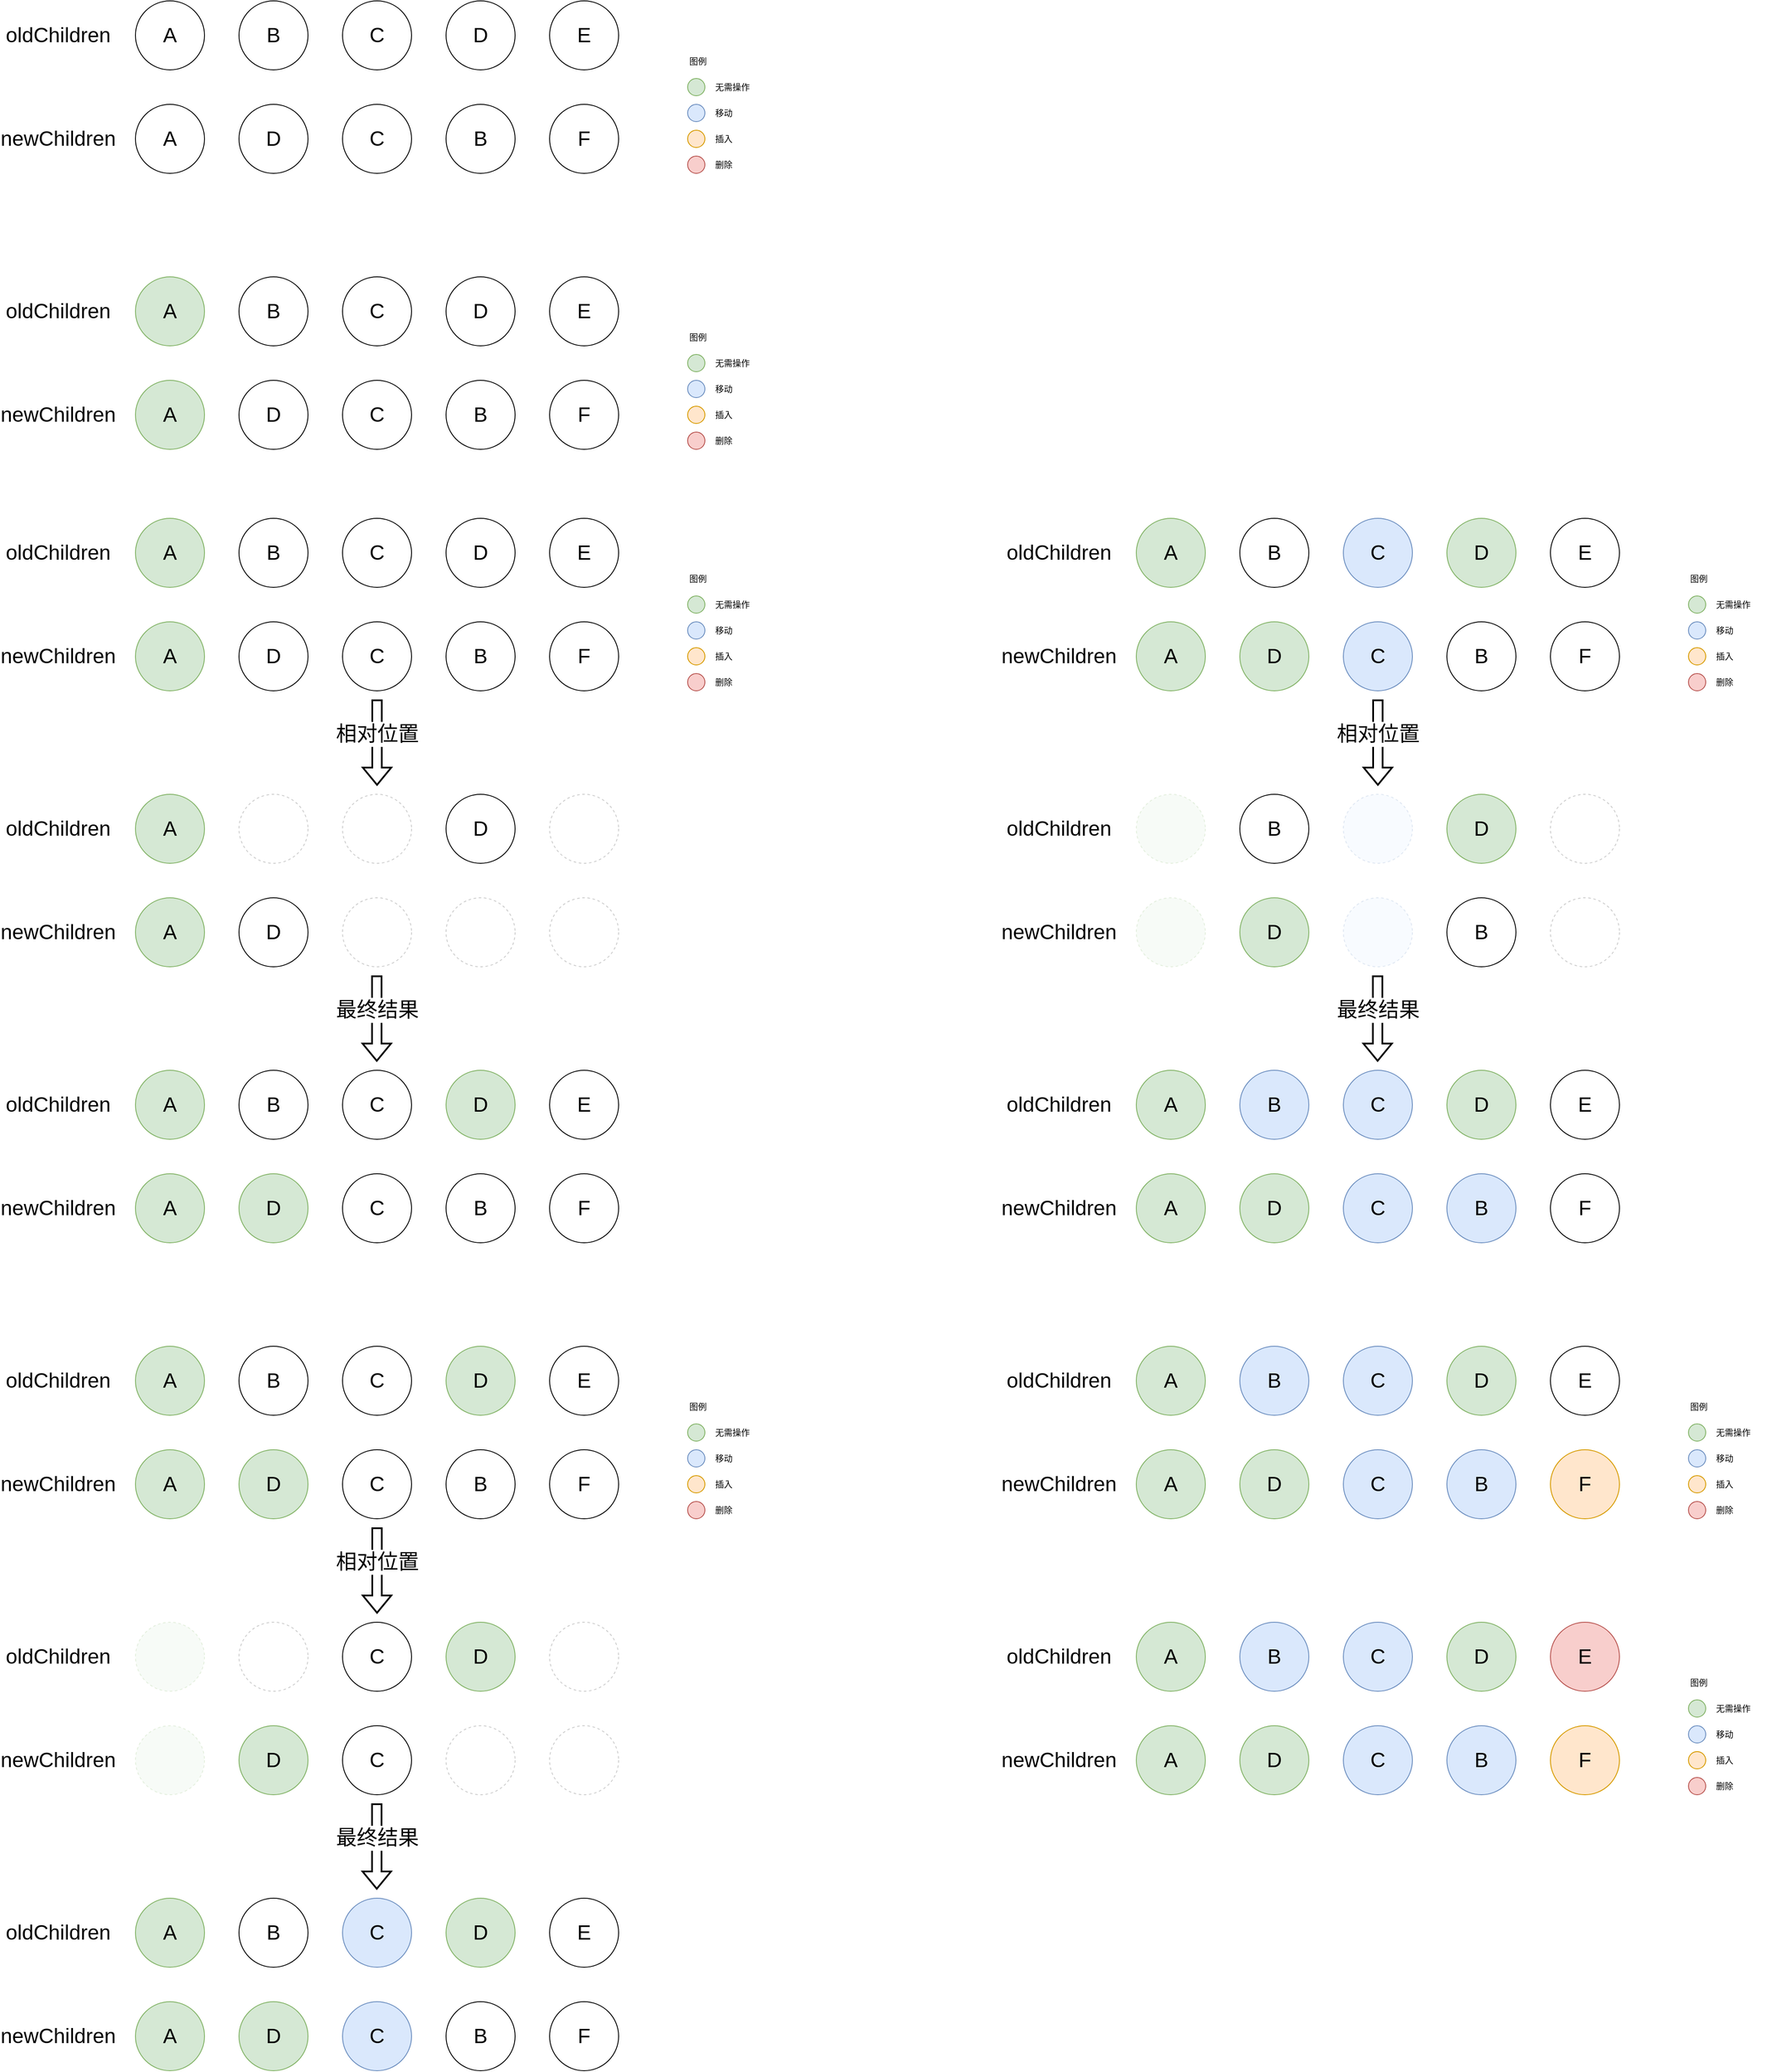 <mxfile version="17.4.0" type="github">
  <diagram id="56rZmKUrKlHYK3YhyHMU" name="Page-1">
    <mxGraphModel dx="1395" dy="899" grid="0" gridSize="10" guides="1" tooltips="1" connect="1" arrows="1" fold="1" page="1" pageScale="1" pageWidth="2339" pageHeight="3300" math="0" shadow="0">
      <root>
        <mxCell id="0" />
        <mxCell id="1" parent="0" />
        <mxCell id="DAJft8NeWxyAzrpdu8we-1" value="A" style="ellipse;whiteSpace=wrap;html=1;aspect=fixed;fontSize=24;" vertex="1" parent="1">
          <mxGeometry x="200" y="80" width="80" height="80" as="geometry" />
        </mxCell>
        <mxCell id="DAJft8NeWxyAzrpdu8we-7" value="B" style="ellipse;whiteSpace=wrap;html=1;aspect=fixed;fontSize=24;" vertex="1" parent="1">
          <mxGeometry x="320" y="80" width="80" height="80" as="geometry" />
        </mxCell>
        <mxCell id="DAJft8NeWxyAzrpdu8we-8" value="C" style="ellipse;whiteSpace=wrap;html=1;aspect=fixed;fontSize=24;" vertex="1" parent="1">
          <mxGeometry x="440" y="80" width="80" height="80" as="geometry" />
        </mxCell>
        <mxCell id="DAJft8NeWxyAzrpdu8we-9" value="D" style="ellipse;whiteSpace=wrap;html=1;aspect=fixed;fontSize=24;" vertex="1" parent="1">
          <mxGeometry x="560" y="80" width="80" height="80" as="geometry" />
        </mxCell>
        <mxCell id="DAJft8NeWxyAzrpdu8we-10" value="E" style="ellipse;whiteSpace=wrap;html=1;aspect=fixed;fontSize=24;" vertex="1" parent="1">
          <mxGeometry x="680" y="80" width="80" height="80" as="geometry" />
        </mxCell>
        <mxCell id="DAJft8NeWxyAzrpdu8we-18" value="A" style="ellipse;whiteSpace=wrap;html=1;aspect=fixed;fontSize=24;" vertex="1" parent="1">
          <mxGeometry x="200" y="200" width="80" height="80" as="geometry" />
        </mxCell>
        <mxCell id="DAJft8NeWxyAzrpdu8we-19" value="D" style="ellipse;whiteSpace=wrap;html=1;aspect=fixed;fontSize=24;" vertex="1" parent="1">
          <mxGeometry x="320" y="200" width="80" height="80" as="geometry" />
        </mxCell>
        <mxCell id="DAJft8NeWxyAzrpdu8we-20" value="C" style="ellipse;whiteSpace=wrap;html=1;aspect=fixed;fontSize=24;" vertex="1" parent="1">
          <mxGeometry x="440" y="200" width="80" height="80" as="geometry" />
        </mxCell>
        <mxCell id="DAJft8NeWxyAzrpdu8we-21" value="B" style="ellipse;whiteSpace=wrap;html=1;aspect=fixed;fontSize=24;" vertex="1" parent="1">
          <mxGeometry x="560" y="200" width="80" height="80" as="geometry" />
        </mxCell>
        <mxCell id="DAJft8NeWxyAzrpdu8we-22" value="F" style="ellipse;whiteSpace=wrap;html=1;aspect=fixed;fontSize=24;" vertex="1" parent="1">
          <mxGeometry x="680" y="200" width="80" height="80" as="geometry" />
        </mxCell>
        <mxCell id="DAJft8NeWxyAzrpdu8we-24" value="oldChildren" style="text;html=1;align=center;verticalAlign=middle;resizable=0;points=[];autosize=1;strokeColor=none;fillColor=none;fontSize=24;" vertex="1" parent="1">
          <mxGeometry x="60" y="105" width="100" height="30" as="geometry" />
        </mxCell>
        <mxCell id="DAJft8NeWxyAzrpdu8we-26" value="newChildren" style="text;html=1;align=center;verticalAlign=middle;resizable=0;points=[];autosize=1;strokeColor=none;fillColor=none;fontSize=24;" vertex="1" parent="1">
          <mxGeometry x="50" y="225" width="120" height="30" as="geometry" />
        </mxCell>
        <mxCell id="DAJft8NeWxyAzrpdu8we-54" value="" style="ellipse;whiteSpace=wrap;html=1;aspect=fixed;fontSize=24;fillColor=#d5e8d4;strokeColor=#82b366;" vertex="1" parent="1">
          <mxGeometry x="840" y="170" width="20" height="20" as="geometry" />
        </mxCell>
        <mxCell id="DAJft8NeWxyAzrpdu8we-55" value="&lt;font style=&quot;font-size: 10px&quot;&gt;无需操作&lt;/font&gt;" style="text;html=1;align=left;verticalAlign=middle;resizable=0;points=[];autosize=1;strokeColor=none;fillColor=none;fontSize=10;" vertex="1" parent="1">
          <mxGeometry x="870" y="170" width="60" height="20" as="geometry" />
        </mxCell>
        <mxCell id="DAJft8NeWxyAzrpdu8we-68" value="" style="ellipse;whiteSpace=wrap;html=1;aspect=fixed;fontSize=24;fillColor=#dae8fc;strokeColor=#6c8ebf;" vertex="1" parent="1">
          <mxGeometry x="840" y="200" width="20" height="20" as="geometry" />
        </mxCell>
        <mxCell id="DAJft8NeWxyAzrpdu8we-69" value="&lt;font style=&quot;font-size: 10px&quot;&gt;移动&lt;/font&gt;" style="text;html=1;align=left;verticalAlign=middle;resizable=0;points=[];autosize=1;strokeColor=none;fillColor=none;fontSize=10;" vertex="1" parent="1">
          <mxGeometry x="870" y="200" width="40" height="20" as="geometry" />
        </mxCell>
        <mxCell id="DAJft8NeWxyAzrpdu8we-74" value="" style="ellipse;whiteSpace=wrap;html=1;aspect=fixed;fontSize=24;fillColor=#f8cecc;strokeColor=#b85450;" vertex="1" parent="1">
          <mxGeometry x="840" y="260" width="20" height="20" as="geometry" />
        </mxCell>
        <mxCell id="DAJft8NeWxyAzrpdu8we-75" value="&lt;font style=&quot;font-size: 10px&quot;&gt;删除&lt;/font&gt;" style="text;html=1;align=left;verticalAlign=middle;resizable=0;points=[];autosize=1;strokeColor=none;fillColor=none;fontSize=10;" vertex="1" parent="1">
          <mxGeometry x="870" y="260" width="40" height="20" as="geometry" />
        </mxCell>
        <mxCell id="DAJft8NeWxyAzrpdu8we-77" value="&lt;font style=&quot;font-size: 10px&quot;&gt;图例&lt;/font&gt;" style="text;html=1;align=left;verticalAlign=middle;resizable=0;points=[];autosize=1;strokeColor=none;fillColor=none;fontSize=10;" vertex="1" parent="1">
          <mxGeometry x="840" y="140" width="40" height="20" as="geometry" />
        </mxCell>
        <mxCell id="DAJft8NeWxyAzrpdu8we-318" value="" style="ellipse;whiteSpace=wrap;html=1;aspect=fixed;fontSize=24;fillColor=#ffe6cc;strokeColor=#d79b00;" vertex="1" parent="1">
          <mxGeometry x="840" y="230" width="20" height="20" as="geometry" />
        </mxCell>
        <mxCell id="DAJft8NeWxyAzrpdu8we-319" value="插入" style="text;html=1;align=left;verticalAlign=middle;resizable=0;points=[];autosize=1;fontSize=10;" vertex="1" parent="1">
          <mxGeometry x="870" y="230" width="40" height="20" as="geometry" />
        </mxCell>
        <mxCell id="DAJft8NeWxyAzrpdu8we-320" value="A" style="ellipse;whiteSpace=wrap;html=1;aspect=fixed;fontSize=24;fillColor=#d5e8d4;strokeColor=#82b366;" vertex="1" parent="1">
          <mxGeometry x="200" y="400" width="80" height="80" as="geometry" />
        </mxCell>
        <mxCell id="DAJft8NeWxyAzrpdu8we-321" value="B" style="ellipse;whiteSpace=wrap;html=1;aspect=fixed;fontSize=24;" vertex="1" parent="1">
          <mxGeometry x="320" y="400" width="80" height="80" as="geometry" />
        </mxCell>
        <mxCell id="DAJft8NeWxyAzrpdu8we-322" value="C" style="ellipse;whiteSpace=wrap;html=1;aspect=fixed;fontSize=24;" vertex="1" parent="1">
          <mxGeometry x="440" y="400" width="80" height="80" as="geometry" />
        </mxCell>
        <mxCell id="DAJft8NeWxyAzrpdu8we-323" value="D" style="ellipse;whiteSpace=wrap;html=1;aspect=fixed;fontSize=24;" vertex="1" parent="1">
          <mxGeometry x="560" y="400" width="80" height="80" as="geometry" />
        </mxCell>
        <mxCell id="DAJft8NeWxyAzrpdu8we-324" value="E" style="ellipse;whiteSpace=wrap;html=1;aspect=fixed;fontSize=24;" vertex="1" parent="1">
          <mxGeometry x="680" y="400" width="80" height="80" as="geometry" />
        </mxCell>
        <mxCell id="DAJft8NeWxyAzrpdu8we-325" value="A" style="ellipse;whiteSpace=wrap;html=1;aspect=fixed;fontSize=24;fillColor=#d5e8d4;strokeColor=#82b366;" vertex="1" parent="1">
          <mxGeometry x="200" y="520" width="80" height="80" as="geometry" />
        </mxCell>
        <mxCell id="DAJft8NeWxyAzrpdu8we-326" value="D" style="ellipse;whiteSpace=wrap;html=1;aspect=fixed;fontSize=24;" vertex="1" parent="1">
          <mxGeometry x="320" y="520" width="80" height="80" as="geometry" />
        </mxCell>
        <mxCell id="DAJft8NeWxyAzrpdu8we-327" value="C" style="ellipse;whiteSpace=wrap;html=1;aspect=fixed;fontSize=24;" vertex="1" parent="1">
          <mxGeometry x="440" y="520" width="80" height="80" as="geometry" />
        </mxCell>
        <mxCell id="DAJft8NeWxyAzrpdu8we-328" value="B" style="ellipse;whiteSpace=wrap;html=1;aspect=fixed;fontSize=24;" vertex="1" parent="1">
          <mxGeometry x="560" y="520" width="80" height="80" as="geometry" />
        </mxCell>
        <mxCell id="DAJft8NeWxyAzrpdu8we-329" value="F" style="ellipse;whiteSpace=wrap;html=1;aspect=fixed;fontSize=24;" vertex="1" parent="1">
          <mxGeometry x="680" y="520" width="80" height="80" as="geometry" />
        </mxCell>
        <mxCell id="DAJft8NeWxyAzrpdu8we-330" value="oldChildren" style="text;html=1;align=center;verticalAlign=middle;resizable=0;points=[];autosize=1;strokeColor=none;fillColor=none;fontSize=24;" vertex="1" parent="1">
          <mxGeometry x="60" y="425" width="100" height="30" as="geometry" />
        </mxCell>
        <mxCell id="DAJft8NeWxyAzrpdu8we-331" value="newChildren" style="text;html=1;align=center;verticalAlign=middle;resizable=0;points=[];autosize=1;strokeColor=none;fillColor=none;fontSize=24;" vertex="1" parent="1">
          <mxGeometry x="50" y="545" width="120" height="30" as="geometry" />
        </mxCell>
        <mxCell id="DAJft8NeWxyAzrpdu8we-332" value="" style="ellipse;whiteSpace=wrap;html=1;aspect=fixed;fontSize=24;fillColor=#d5e8d4;strokeColor=#82b366;" vertex="1" parent="1">
          <mxGeometry x="840" y="490" width="20" height="20" as="geometry" />
        </mxCell>
        <mxCell id="DAJft8NeWxyAzrpdu8we-333" value="&lt;font style=&quot;font-size: 10px&quot;&gt;无需操作&lt;/font&gt;" style="text;html=1;align=left;verticalAlign=middle;resizable=0;points=[];autosize=1;strokeColor=none;fillColor=none;fontSize=10;" vertex="1" parent="1">
          <mxGeometry x="870" y="490" width="60" height="20" as="geometry" />
        </mxCell>
        <mxCell id="DAJft8NeWxyAzrpdu8we-334" value="" style="ellipse;whiteSpace=wrap;html=1;aspect=fixed;fontSize=24;fillColor=#dae8fc;strokeColor=#6c8ebf;" vertex="1" parent="1">
          <mxGeometry x="840" y="520" width="20" height="20" as="geometry" />
        </mxCell>
        <mxCell id="DAJft8NeWxyAzrpdu8we-335" value="&lt;font style=&quot;font-size: 10px&quot;&gt;移动&lt;/font&gt;" style="text;html=1;align=left;verticalAlign=middle;resizable=0;points=[];autosize=1;strokeColor=none;fillColor=none;fontSize=10;" vertex="1" parent="1">
          <mxGeometry x="870" y="520" width="40" height="20" as="geometry" />
        </mxCell>
        <mxCell id="DAJft8NeWxyAzrpdu8we-336" value="" style="ellipse;whiteSpace=wrap;html=1;aspect=fixed;fontSize=24;fillColor=#f8cecc;strokeColor=#b85450;" vertex="1" parent="1">
          <mxGeometry x="840" y="580" width="20" height="20" as="geometry" />
        </mxCell>
        <mxCell id="DAJft8NeWxyAzrpdu8we-337" value="&lt;font style=&quot;font-size: 10px&quot;&gt;删除&lt;/font&gt;" style="text;html=1;align=left;verticalAlign=middle;resizable=0;points=[];autosize=1;strokeColor=none;fillColor=none;fontSize=10;" vertex="1" parent="1">
          <mxGeometry x="870" y="580" width="40" height="20" as="geometry" />
        </mxCell>
        <mxCell id="DAJft8NeWxyAzrpdu8we-338" value="&lt;font style=&quot;font-size: 10px&quot;&gt;图例&lt;/font&gt;" style="text;html=1;align=left;verticalAlign=middle;resizable=0;points=[];autosize=1;strokeColor=none;fillColor=none;fontSize=10;" vertex="1" parent="1">
          <mxGeometry x="840" y="460" width="40" height="20" as="geometry" />
        </mxCell>
        <mxCell id="DAJft8NeWxyAzrpdu8we-339" value="" style="ellipse;whiteSpace=wrap;html=1;aspect=fixed;fontSize=24;fillColor=#ffe6cc;strokeColor=#d79b00;" vertex="1" parent="1">
          <mxGeometry x="840" y="550" width="20" height="20" as="geometry" />
        </mxCell>
        <mxCell id="DAJft8NeWxyAzrpdu8we-340" value="插入" style="text;html=1;align=left;verticalAlign=middle;resizable=0;points=[];autosize=1;fontSize=10;" vertex="1" parent="1">
          <mxGeometry x="870" y="550" width="40" height="20" as="geometry" />
        </mxCell>
        <mxCell id="DAJft8NeWxyAzrpdu8we-341" value="A" style="ellipse;whiteSpace=wrap;html=1;aspect=fixed;fontSize=24;fillColor=#d5e8d4;strokeColor=#82b366;" vertex="1" parent="1">
          <mxGeometry x="200" y="680" width="80" height="80" as="geometry" />
        </mxCell>
        <mxCell id="DAJft8NeWxyAzrpdu8we-342" value="B" style="ellipse;whiteSpace=wrap;html=1;aspect=fixed;fontSize=24;" vertex="1" parent="1">
          <mxGeometry x="320" y="680" width="80" height="80" as="geometry" />
        </mxCell>
        <mxCell id="DAJft8NeWxyAzrpdu8we-343" value="C" style="ellipse;whiteSpace=wrap;html=1;aspect=fixed;fontSize=24;" vertex="1" parent="1">
          <mxGeometry x="440" y="680" width="80" height="80" as="geometry" />
        </mxCell>
        <mxCell id="DAJft8NeWxyAzrpdu8we-344" value="D" style="ellipse;whiteSpace=wrap;html=1;aspect=fixed;fontSize=24;" vertex="1" parent="1">
          <mxGeometry x="560" y="680" width="80" height="80" as="geometry" />
        </mxCell>
        <mxCell id="DAJft8NeWxyAzrpdu8we-345" value="E" style="ellipse;whiteSpace=wrap;html=1;aspect=fixed;fontSize=24;" vertex="1" parent="1">
          <mxGeometry x="680" y="680" width="80" height="80" as="geometry" />
        </mxCell>
        <mxCell id="DAJft8NeWxyAzrpdu8we-346" value="A" style="ellipse;whiteSpace=wrap;html=1;aspect=fixed;fontSize=24;fillColor=#d5e8d4;strokeColor=#82b366;" vertex="1" parent="1">
          <mxGeometry x="200" y="800" width="80" height="80" as="geometry" />
        </mxCell>
        <mxCell id="DAJft8NeWxyAzrpdu8we-347" value="D" style="ellipse;whiteSpace=wrap;html=1;aspect=fixed;fontSize=24;" vertex="1" parent="1">
          <mxGeometry x="320" y="800" width="80" height="80" as="geometry" />
        </mxCell>
        <mxCell id="DAJft8NeWxyAzrpdu8we-348" value="C" style="ellipse;whiteSpace=wrap;html=1;aspect=fixed;fontSize=24;" vertex="1" parent="1">
          <mxGeometry x="440" y="800" width="80" height="80" as="geometry" />
        </mxCell>
        <mxCell id="DAJft8NeWxyAzrpdu8we-349" value="B" style="ellipse;whiteSpace=wrap;html=1;aspect=fixed;fontSize=24;" vertex="1" parent="1">
          <mxGeometry x="560" y="800" width="80" height="80" as="geometry" />
        </mxCell>
        <mxCell id="DAJft8NeWxyAzrpdu8we-350" value="F" style="ellipse;whiteSpace=wrap;html=1;aspect=fixed;fontSize=24;" vertex="1" parent="1">
          <mxGeometry x="680" y="800" width="80" height="80" as="geometry" />
        </mxCell>
        <mxCell id="DAJft8NeWxyAzrpdu8we-351" value="oldChildren" style="text;html=1;align=center;verticalAlign=middle;resizable=0;points=[];autosize=1;strokeColor=none;fillColor=none;fontSize=24;" vertex="1" parent="1">
          <mxGeometry x="60" y="705" width="100" height="30" as="geometry" />
        </mxCell>
        <mxCell id="DAJft8NeWxyAzrpdu8we-352" value="newChildren" style="text;html=1;align=center;verticalAlign=middle;resizable=0;points=[];autosize=1;strokeColor=none;fillColor=none;fontSize=24;" vertex="1" parent="1">
          <mxGeometry x="50" y="825" width="120" height="30" as="geometry" />
        </mxCell>
        <mxCell id="DAJft8NeWxyAzrpdu8we-353" value="" style="ellipse;whiteSpace=wrap;html=1;aspect=fixed;fontSize=24;fillColor=#d5e8d4;strokeColor=#82b366;" vertex="1" parent="1">
          <mxGeometry x="840" y="770" width="20" height="20" as="geometry" />
        </mxCell>
        <mxCell id="DAJft8NeWxyAzrpdu8we-354" value="&lt;font style=&quot;font-size: 10px&quot;&gt;无需操作&lt;/font&gt;" style="text;html=1;align=left;verticalAlign=middle;resizable=0;points=[];autosize=1;strokeColor=none;fillColor=none;fontSize=10;" vertex="1" parent="1">
          <mxGeometry x="870" y="770" width="60" height="20" as="geometry" />
        </mxCell>
        <mxCell id="DAJft8NeWxyAzrpdu8we-355" value="" style="ellipse;whiteSpace=wrap;html=1;aspect=fixed;fontSize=24;fillColor=#dae8fc;strokeColor=#6c8ebf;" vertex="1" parent="1">
          <mxGeometry x="840" y="800" width="20" height="20" as="geometry" />
        </mxCell>
        <mxCell id="DAJft8NeWxyAzrpdu8we-356" value="&lt;font style=&quot;font-size: 10px&quot;&gt;移动&lt;/font&gt;" style="text;html=1;align=left;verticalAlign=middle;resizable=0;points=[];autosize=1;strokeColor=none;fillColor=none;fontSize=10;" vertex="1" parent="1">
          <mxGeometry x="870" y="800" width="40" height="20" as="geometry" />
        </mxCell>
        <mxCell id="DAJft8NeWxyAzrpdu8we-357" value="" style="ellipse;whiteSpace=wrap;html=1;aspect=fixed;fontSize=24;fillColor=#f8cecc;strokeColor=#b85450;" vertex="1" parent="1">
          <mxGeometry x="840" y="860" width="20" height="20" as="geometry" />
        </mxCell>
        <mxCell id="DAJft8NeWxyAzrpdu8we-358" value="&lt;font style=&quot;font-size: 10px&quot;&gt;删除&lt;/font&gt;" style="text;html=1;align=left;verticalAlign=middle;resizable=0;points=[];autosize=1;strokeColor=none;fillColor=none;fontSize=10;" vertex="1" parent="1">
          <mxGeometry x="870" y="860" width="40" height="20" as="geometry" />
        </mxCell>
        <mxCell id="DAJft8NeWxyAzrpdu8we-359" value="&lt;font style=&quot;font-size: 10px&quot;&gt;图例&lt;/font&gt;" style="text;html=1;align=left;verticalAlign=middle;resizable=0;points=[];autosize=1;strokeColor=none;fillColor=none;fontSize=10;" vertex="1" parent="1">
          <mxGeometry x="840" y="740" width="40" height="20" as="geometry" />
        </mxCell>
        <mxCell id="DAJft8NeWxyAzrpdu8we-360" value="" style="ellipse;whiteSpace=wrap;html=1;aspect=fixed;fontSize=24;fillColor=#ffe6cc;strokeColor=#d79b00;" vertex="1" parent="1">
          <mxGeometry x="840" y="830" width="20" height="20" as="geometry" />
        </mxCell>
        <mxCell id="DAJft8NeWxyAzrpdu8we-361" value="插入" style="text;html=1;align=left;verticalAlign=middle;resizable=0;points=[];autosize=1;fontSize=10;" vertex="1" parent="1">
          <mxGeometry x="870" y="830" width="40" height="20" as="geometry" />
        </mxCell>
        <mxCell id="DAJft8NeWxyAzrpdu8we-362" value="A" style="ellipse;whiteSpace=wrap;html=1;aspect=fixed;fontSize=24;fillColor=#d5e8d4;strokeColor=#82b366;" vertex="1" parent="1">
          <mxGeometry x="200" y="1000" width="80" height="80" as="geometry" />
        </mxCell>
        <mxCell id="DAJft8NeWxyAzrpdu8we-363" value="" style="ellipse;whiteSpace=wrap;html=1;aspect=fixed;fontSize=24;dashed=1;perimeterSpacing=1;opacity=20;" vertex="1" parent="1">
          <mxGeometry x="320" y="1000" width="80" height="80" as="geometry" />
        </mxCell>
        <mxCell id="DAJft8NeWxyAzrpdu8we-364" value="" style="ellipse;whiteSpace=wrap;html=1;aspect=fixed;fontSize=24;dashed=1;opacity=20;" vertex="1" parent="1">
          <mxGeometry x="440" y="1000" width="80" height="80" as="geometry" />
        </mxCell>
        <mxCell id="DAJft8NeWxyAzrpdu8we-365" value="D" style="ellipse;whiteSpace=wrap;html=1;aspect=fixed;fontSize=24;" vertex="1" parent="1">
          <mxGeometry x="560" y="1000" width="80" height="80" as="geometry" />
        </mxCell>
        <mxCell id="DAJft8NeWxyAzrpdu8we-366" value="" style="ellipse;whiteSpace=wrap;html=1;aspect=fixed;fontSize=24;dashed=1;opacity=20;" vertex="1" parent="1">
          <mxGeometry x="680" y="1000" width="80" height="80" as="geometry" />
        </mxCell>
        <mxCell id="DAJft8NeWxyAzrpdu8we-367" value="A" style="ellipse;whiteSpace=wrap;html=1;aspect=fixed;fontSize=24;fillColor=#d5e8d4;strokeColor=#82b366;" vertex="1" parent="1">
          <mxGeometry x="200" y="1120" width="80" height="80" as="geometry" />
        </mxCell>
        <mxCell id="DAJft8NeWxyAzrpdu8we-368" value="D" style="ellipse;whiteSpace=wrap;html=1;aspect=fixed;fontSize=24;" vertex="1" parent="1">
          <mxGeometry x="320" y="1120" width="80" height="80" as="geometry" />
        </mxCell>
        <mxCell id="DAJft8NeWxyAzrpdu8we-369" value="" style="ellipse;whiteSpace=wrap;html=1;aspect=fixed;fontSize=24;dashed=1;opacity=20;" vertex="1" parent="1">
          <mxGeometry x="440" y="1120" width="80" height="80" as="geometry" />
        </mxCell>
        <mxCell id="DAJft8NeWxyAzrpdu8we-370" value="" style="ellipse;whiteSpace=wrap;html=1;aspect=fixed;fontSize=24;dashed=1;opacity=20;" vertex="1" parent="1">
          <mxGeometry x="560" y="1120" width="80" height="80" as="geometry" />
        </mxCell>
        <mxCell id="DAJft8NeWxyAzrpdu8we-371" value="" style="ellipse;whiteSpace=wrap;html=1;aspect=fixed;fontSize=24;dashed=1;opacity=20;" vertex="1" parent="1">
          <mxGeometry x="680" y="1120" width="80" height="80" as="geometry" />
        </mxCell>
        <mxCell id="DAJft8NeWxyAzrpdu8we-372" value="oldChildren" style="text;html=1;align=center;verticalAlign=middle;resizable=0;points=[];autosize=1;strokeColor=none;fillColor=none;fontSize=24;" vertex="1" parent="1">
          <mxGeometry x="60" y="1025" width="100" height="30" as="geometry" />
        </mxCell>
        <mxCell id="DAJft8NeWxyAzrpdu8we-373" value="newChildren" style="text;html=1;align=center;verticalAlign=middle;resizable=0;points=[];autosize=1;strokeColor=none;fillColor=none;fontSize=24;" vertex="1" parent="1">
          <mxGeometry x="50" y="1145" width="120" height="30" as="geometry" />
        </mxCell>
        <mxCell id="DAJft8NeWxyAzrpdu8we-374" value="A" style="ellipse;whiteSpace=wrap;html=1;aspect=fixed;fontSize=24;fillColor=#d5e8d4;strokeColor=#82b366;" vertex="1" parent="1">
          <mxGeometry x="200" y="1320" width="80" height="80" as="geometry" />
        </mxCell>
        <mxCell id="DAJft8NeWxyAzrpdu8we-375" value="B" style="ellipse;whiteSpace=wrap;html=1;aspect=fixed;fontSize=24;" vertex="1" parent="1">
          <mxGeometry x="320" y="1320" width="80" height="80" as="geometry" />
        </mxCell>
        <mxCell id="DAJft8NeWxyAzrpdu8we-376" value="C" style="ellipse;whiteSpace=wrap;html=1;aspect=fixed;fontSize=24;" vertex="1" parent="1">
          <mxGeometry x="440" y="1320" width="80" height="80" as="geometry" />
        </mxCell>
        <mxCell id="DAJft8NeWxyAzrpdu8we-377" value="D" style="ellipse;whiteSpace=wrap;html=1;aspect=fixed;fontSize=24;fillColor=#d5e8d4;strokeColor=#82b366;" vertex="1" parent="1">
          <mxGeometry x="560" y="1320" width="80" height="80" as="geometry" />
        </mxCell>
        <mxCell id="DAJft8NeWxyAzrpdu8we-378" value="E" style="ellipse;whiteSpace=wrap;html=1;aspect=fixed;fontSize=24;" vertex="1" parent="1">
          <mxGeometry x="680" y="1320" width="80" height="80" as="geometry" />
        </mxCell>
        <mxCell id="DAJft8NeWxyAzrpdu8we-379" value="A" style="ellipse;whiteSpace=wrap;html=1;aspect=fixed;fontSize=24;fillColor=#d5e8d4;strokeColor=#82b366;" vertex="1" parent="1">
          <mxGeometry x="200" y="1440" width="80" height="80" as="geometry" />
        </mxCell>
        <mxCell id="DAJft8NeWxyAzrpdu8we-380" value="D" style="ellipse;whiteSpace=wrap;html=1;aspect=fixed;fontSize=24;fillColor=#d5e8d4;strokeColor=#82b366;" vertex="1" parent="1">
          <mxGeometry x="320" y="1440" width="80" height="80" as="geometry" />
        </mxCell>
        <mxCell id="DAJft8NeWxyAzrpdu8we-381" value="C" style="ellipse;whiteSpace=wrap;html=1;aspect=fixed;fontSize=24;" vertex="1" parent="1">
          <mxGeometry x="440" y="1440" width="80" height="80" as="geometry" />
        </mxCell>
        <mxCell id="DAJft8NeWxyAzrpdu8we-382" value="B" style="ellipse;whiteSpace=wrap;html=1;aspect=fixed;fontSize=24;" vertex="1" parent="1">
          <mxGeometry x="560" y="1440" width="80" height="80" as="geometry" />
        </mxCell>
        <mxCell id="DAJft8NeWxyAzrpdu8we-383" value="F" style="ellipse;whiteSpace=wrap;html=1;aspect=fixed;fontSize=24;" vertex="1" parent="1">
          <mxGeometry x="680" y="1440" width="80" height="80" as="geometry" />
        </mxCell>
        <mxCell id="DAJft8NeWxyAzrpdu8we-384" value="oldChildren" style="text;html=1;align=center;verticalAlign=middle;resizable=0;points=[];autosize=1;strokeColor=none;fillColor=none;fontSize=24;" vertex="1" parent="1">
          <mxGeometry x="60" y="1345" width="100" height="30" as="geometry" />
        </mxCell>
        <mxCell id="DAJft8NeWxyAzrpdu8we-385" value="newChildren" style="text;html=1;align=center;verticalAlign=middle;resizable=0;points=[];autosize=1;strokeColor=none;fillColor=none;fontSize=24;" vertex="1" parent="1">
          <mxGeometry x="50" y="1465" width="120" height="30" as="geometry" />
        </mxCell>
        <mxCell id="DAJft8NeWxyAzrpdu8we-386" value="" style="shape=flexArrow;endArrow=classic;html=1;rounded=0;fontSize=10;strokeWidth=2;verticalAlign=middle;" edge="1" parent="1">
          <mxGeometry width="50" height="50" relative="1" as="geometry">
            <mxPoint x="480" y="890" as="sourcePoint" />
            <mxPoint x="480" y="990" as="targetPoint" />
          </mxGeometry>
        </mxCell>
        <mxCell id="DAJft8NeWxyAzrpdu8we-391" value="相对位置" style="edgeLabel;html=1;align=center;verticalAlign=middle;resizable=0;points=[];fontSize=24;" vertex="1" connectable="0" parent="DAJft8NeWxyAzrpdu8we-386">
          <mxGeometry x="-0.211" y="-3" relative="1" as="geometry">
            <mxPoint x="3" as="offset" />
          </mxGeometry>
        </mxCell>
        <mxCell id="DAJft8NeWxyAzrpdu8we-395" value="" style="shape=flexArrow;endArrow=classic;html=1;rounded=0;fontSize=10;strokeWidth=2;verticalAlign=middle;" edge="1" parent="1">
          <mxGeometry width="50" height="50" relative="1" as="geometry">
            <mxPoint x="479.7" y="1210" as="sourcePoint" />
            <mxPoint x="479.7" y="1310" as="targetPoint" />
          </mxGeometry>
        </mxCell>
        <mxCell id="DAJft8NeWxyAzrpdu8we-396" value="最终结果" style="edgeLabel;html=1;align=center;verticalAlign=middle;resizable=0;points=[];fontSize=24;" vertex="1" connectable="0" parent="DAJft8NeWxyAzrpdu8we-395">
          <mxGeometry x="-0.211" y="-3" relative="1" as="geometry">
            <mxPoint x="3" as="offset" />
          </mxGeometry>
        </mxCell>
        <mxCell id="DAJft8NeWxyAzrpdu8we-399" value="A" style="ellipse;whiteSpace=wrap;html=1;aspect=fixed;fontSize=24;fillColor=#d5e8d4;strokeColor=#82b366;" vertex="1" parent="1">
          <mxGeometry x="200" y="1640" width="80" height="80" as="geometry" />
        </mxCell>
        <mxCell id="DAJft8NeWxyAzrpdu8we-400" value="B" style="ellipse;whiteSpace=wrap;html=1;aspect=fixed;fontSize=24;" vertex="1" parent="1">
          <mxGeometry x="320" y="1640" width="80" height="80" as="geometry" />
        </mxCell>
        <mxCell id="DAJft8NeWxyAzrpdu8we-401" value="C" style="ellipse;whiteSpace=wrap;html=1;aspect=fixed;fontSize=24;" vertex="1" parent="1">
          <mxGeometry x="440" y="1640" width="80" height="80" as="geometry" />
        </mxCell>
        <mxCell id="DAJft8NeWxyAzrpdu8we-402" value="D" style="ellipse;whiteSpace=wrap;html=1;aspect=fixed;fontSize=24;fillColor=#d5e8d4;strokeColor=#82b366;" vertex="1" parent="1">
          <mxGeometry x="560" y="1640" width="80" height="80" as="geometry" />
        </mxCell>
        <mxCell id="DAJft8NeWxyAzrpdu8we-403" value="E" style="ellipse;whiteSpace=wrap;html=1;aspect=fixed;fontSize=24;" vertex="1" parent="1">
          <mxGeometry x="680" y="1640" width="80" height="80" as="geometry" />
        </mxCell>
        <mxCell id="DAJft8NeWxyAzrpdu8we-404" value="A" style="ellipse;whiteSpace=wrap;html=1;aspect=fixed;fontSize=24;fillColor=#d5e8d4;strokeColor=#82b366;" vertex="1" parent="1">
          <mxGeometry x="200" y="1760" width="80" height="80" as="geometry" />
        </mxCell>
        <mxCell id="DAJft8NeWxyAzrpdu8we-405" value="D" style="ellipse;whiteSpace=wrap;html=1;aspect=fixed;fontSize=24;fillColor=#d5e8d4;strokeColor=#82b366;" vertex="1" parent="1">
          <mxGeometry x="320" y="1760" width="80" height="80" as="geometry" />
        </mxCell>
        <mxCell id="DAJft8NeWxyAzrpdu8we-406" value="C" style="ellipse;whiteSpace=wrap;html=1;aspect=fixed;fontSize=24;" vertex="1" parent="1">
          <mxGeometry x="440" y="1760" width="80" height="80" as="geometry" />
        </mxCell>
        <mxCell id="DAJft8NeWxyAzrpdu8we-407" value="B" style="ellipse;whiteSpace=wrap;html=1;aspect=fixed;fontSize=24;" vertex="1" parent="1">
          <mxGeometry x="560" y="1760" width="80" height="80" as="geometry" />
        </mxCell>
        <mxCell id="DAJft8NeWxyAzrpdu8we-408" value="F" style="ellipse;whiteSpace=wrap;html=1;aspect=fixed;fontSize=24;" vertex="1" parent="1">
          <mxGeometry x="680" y="1760" width="80" height="80" as="geometry" />
        </mxCell>
        <mxCell id="DAJft8NeWxyAzrpdu8we-409" value="oldChildren" style="text;html=1;align=center;verticalAlign=middle;resizable=0;points=[];autosize=1;strokeColor=none;fillColor=none;fontSize=24;" vertex="1" parent="1">
          <mxGeometry x="60" y="1665" width="100" height="30" as="geometry" />
        </mxCell>
        <mxCell id="DAJft8NeWxyAzrpdu8we-410" value="newChildren" style="text;html=1;align=center;verticalAlign=middle;resizable=0;points=[];autosize=1;strokeColor=none;fillColor=none;fontSize=24;" vertex="1" parent="1">
          <mxGeometry x="50" y="1785" width="120" height="30" as="geometry" />
        </mxCell>
        <mxCell id="DAJft8NeWxyAzrpdu8we-411" value="" style="ellipse;whiteSpace=wrap;html=1;aspect=fixed;fontSize=24;fillColor=#d5e8d4;strokeColor=#82b366;" vertex="1" parent="1">
          <mxGeometry x="840" y="1730" width="20" height="20" as="geometry" />
        </mxCell>
        <mxCell id="DAJft8NeWxyAzrpdu8we-412" value="&lt;font style=&quot;font-size: 10px&quot;&gt;无需操作&lt;/font&gt;" style="text;html=1;align=left;verticalAlign=middle;resizable=0;points=[];autosize=1;strokeColor=none;fillColor=none;fontSize=10;" vertex="1" parent="1">
          <mxGeometry x="870" y="1730" width="60" height="20" as="geometry" />
        </mxCell>
        <mxCell id="DAJft8NeWxyAzrpdu8we-413" value="" style="ellipse;whiteSpace=wrap;html=1;aspect=fixed;fontSize=24;fillColor=#dae8fc;strokeColor=#6c8ebf;" vertex="1" parent="1">
          <mxGeometry x="840" y="1760" width="20" height="20" as="geometry" />
        </mxCell>
        <mxCell id="DAJft8NeWxyAzrpdu8we-414" value="&lt;font style=&quot;font-size: 10px&quot;&gt;移动&lt;/font&gt;" style="text;html=1;align=left;verticalAlign=middle;resizable=0;points=[];autosize=1;strokeColor=none;fillColor=none;fontSize=10;" vertex="1" parent="1">
          <mxGeometry x="870" y="1760" width="40" height="20" as="geometry" />
        </mxCell>
        <mxCell id="DAJft8NeWxyAzrpdu8we-415" value="" style="ellipse;whiteSpace=wrap;html=1;aspect=fixed;fontSize=24;fillColor=#f8cecc;strokeColor=#b85450;" vertex="1" parent="1">
          <mxGeometry x="840" y="1820" width="20" height="20" as="geometry" />
        </mxCell>
        <mxCell id="DAJft8NeWxyAzrpdu8we-416" value="&lt;font style=&quot;font-size: 10px&quot;&gt;删除&lt;/font&gt;" style="text;html=1;align=left;verticalAlign=middle;resizable=0;points=[];autosize=1;strokeColor=none;fillColor=none;fontSize=10;" vertex="1" parent="1">
          <mxGeometry x="870" y="1820" width="40" height="20" as="geometry" />
        </mxCell>
        <mxCell id="DAJft8NeWxyAzrpdu8we-417" value="&lt;font style=&quot;font-size: 10px&quot;&gt;图例&lt;/font&gt;" style="text;html=1;align=left;verticalAlign=middle;resizable=0;points=[];autosize=1;strokeColor=none;fillColor=none;fontSize=10;" vertex="1" parent="1">
          <mxGeometry x="840" y="1700" width="40" height="20" as="geometry" />
        </mxCell>
        <mxCell id="DAJft8NeWxyAzrpdu8we-418" value="" style="ellipse;whiteSpace=wrap;html=1;aspect=fixed;fontSize=24;fillColor=#ffe6cc;strokeColor=#d79b00;" vertex="1" parent="1">
          <mxGeometry x="840" y="1790" width="20" height="20" as="geometry" />
        </mxCell>
        <mxCell id="DAJft8NeWxyAzrpdu8we-419" value="插入" style="text;html=1;align=left;verticalAlign=middle;resizable=0;points=[];autosize=1;fontSize=10;" vertex="1" parent="1">
          <mxGeometry x="870" y="1790" width="40" height="20" as="geometry" />
        </mxCell>
        <mxCell id="DAJft8NeWxyAzrpdu8we-420" value="" style="ellipse;whiteSpace=wrap;html=1;aspect=fixed;fontSize=24;fillColor=#d5e8d4;strokeColor=#82b366;dashed=1;opacity=20;" vertex="1" parent="1">
          <mxGeometry x="200" y="1960" width="80" height="80" as="geometry" />
        </mxCell>
        <mxCell id="DAJft8NeWxyAzrpdu8we-421" value="" style="ellipse;whiteSpace=wrap;html=1;aspect=fixed;fontSize=24;dashed=1;opacity=20;" vertex="1" parent="1">
          <mxGeometry x="320" y="1960" width="80" height="80" as="geometry" />
        </mxCell>
        <mxCell id="DAJft8NeWxyAzrpdu8we-422" value="C" style="ellipse;whiteSpace=wrap;html=1;aspect=fixed;fontSize=24;" vertex="1" parent="1">
          <mxGeometry x="440" y="1960" width="80" height="80" as="geometry" />
        </mxCell>
        <mxCell id="DAJft8NeWxyAzrpdu8we-423" value="D" style="ellipse;whiteSpace=wrap;html=1;aspect=fixed;fontSize=24;fillColor=#d5e8d4;strokeColor=#82b366;" vertex="1" parent="1">
          <mxGeometry x="560" y="1960" width="80" height="80" as="geometry" />
        </mxCell>
        <mxCell id="DAJft8NeWxyAzrpdu8we-424" value="" style="ellipse;whiteSpace=wrap;html=1;aspect=fixed;fontSize=24;dashed=1;opacity=20;" vertex="1" parent="1">
          <mxGeometry x="680" y="1960" width="80" height="80" as="geometry" />
        </mxCell>
        <mxCell id="DAJft8NeWxyAzrpdu8we-425" value="" style="ellipse;whiteSpace=wrap;html=1;aspect=fixed;fontSize=24;fillColor=#d5e8d4;strokeColor=#82b366;dashed=1;opacity=20;" vertex="1" parent="1">
          <mxGeometry x="200" y="2080" width="80" height="80" as="geometry" />
        </mxCell>
        <mxCell id="DAJft8NeWxyAzrpdu8we-426" value="D" style="ellipse;whiteSpace=wrap;html=1;aspect=fixed;fontSize=24;fillColor=#d5e8d4;strokeColor=#82b366;" vertex="1" parent="1">
          <mxGeometry x="320" y="2080" width="80" height="80" as="geometry" />
        </mxCell>
        <mxCell id="DAJft8NeWxyAzrpdu8we-427" value="C" style="ellipse;whiteSpace=wrap;html=1;aspect=fixed;fontSize=24;" vertex="1" parent="1">
          <mxGeometry x="440" y="2080" width="80" height="80" as="geometry" />
        </mxCell>
        <mxCell id="DAJft8NeWxyAzrpdu8we-428" value="" style="ellipse;whiteSpace=wrap;html=1;aspect=fixed;fontSize=24;dashed=1;opacity=20;" vertex="1" parent="1">
          <mxGeometry x="560" y="2080" width="80" height="80" as="geometry" />
        </mxCell>
        <mxCell id="DAJft8NeWxyAzrpdu8we-429" value="" style="ellipse;whiteSpace=wrap;html=1;aspect=fixed;fontSize=24;dashed=1;opacity=20;" vertex="1" parent="1">
          <mxGeometry x="680" y="2080" width="80" height="80" as="geometry" />
        </mxCell>
        <mxCell id="DAJft8NeWxyAzrpdu8we-430" value="oldChildren" style="text;html=1;align=center;verticalAlign=middle;resizable=0;points=[];autosize=1;strokeColor=none;fillColor=none;fontSize=24;" vertex="1" parent="1">
          <mxGeometry x="60" y="1985" width="100" height="30" as="geometry" />
        </mxCell>
        <mxCell id="DAJft8NeWxyAzrpdu8we-431" value="newChildren" style="text;html=1;align=center;verticalAlign=middle;resizable=0;points=[];autosize=1;strokeColor=none;fillColor=none;fontSize=24;" vertex="1" parent="1">
          <mxGeometry x="50" y="2105" width="120" height="30" as="geometry" />
        </mxCell>
        <mxCell id="DAJft8NeWxyAzrpdu8we-432" value="A" style="ellipse;whiteSpace=wrap;html=1;aspect=fixed;fontSize=24;fillColor=#d5e8d4;strokeColor=#82b366;" vertex="1" parent="1">
          <mxGeometry x="200" y="2280" width="80" height="80" as="geometry" />
        </mxCell>
        <mxCell id="DAJft8NeWxyAzrpdu8we-433" value="B" style="ellipse;whiteSpace=wrap;html=1;aspect=fixed;fontSize=24;" vertex="1" parent="1">
          <mxGeometry x="320" y="2280" width="80" height="80" as="geometry" />
        </mxCell>
        <mxCell id="DAJft8NeWxyAzrpdu8we-434" value="C" style="ellipse;whiteSpace=wrap;html=1;aspect=fixed;fontSize=24;fillColor=#dae8fc;strokeColor=#6c8ebf;" vertex="1" parent="1">
          <mxGeometry x="440" y="2280" width="80" height="80" as="geometry" />
        </mxCell>
        <mxCell id="DAJft8NeWxyAzrpdu8we-435" value="D" style="ellipse;whiteSpace=wrap;html=1;aspect=fixed;fontSize=24;fillColor=#d5e8d4;strokeColor=#82b366;" vertex="1" parent="1">
          <mxGeometry x="560" y="2280" width="80" height="80" as="geometry" />
        </mxCell>
        <mxCell id="DAJft8NeWxyAzrpdu8we-436" value="E" style="ellipse;whiteSpace=wrap;html=1;aspect=fixed;fontSize=24;" vertex="1" parent="1">
          <mxGeometry x="680" y="2280" width="80" height="80" as="geometry" />
        </mxCell>
        <mxCell id="DAJft8NeWxyAzrpdu8we-437" value="A" style="ellipse;whiteSpace=wrap;html=1;aspect=fixed;fontSize=24;fillColor=#d5e8d4;strokeColor=#82b366;" vertex="1" parent="1">
          <mxGeometry x="200" y="2400" width="80" height="80" as="geometry" />
        </mxCell>
        <mxCell id="DAJft8NeWxyAzrpdu8we-438" value="D" style="ellipse;whiteSpace=wrap;html=1;aspect=fixed;fontSize=24;fillColor=#d5e8d4;strokeColor=#82b366;" vertex="1" parent="1">
          <mxGeometry x="320" y="2400" width="80" height="80" as="geometry" />
        </mxCell>
        <mxCell id="DAJft8NeWxyAzrpdu8we-439" value="C" style="ellipse;whiteSpace=wrap;html=1;aspect=fixed;fontSize=24;fillColor=#dae8fc;strokeColor=#6c8ebf;" vertex="1" parent="1">
          <mxGeometry x="440" y="2400" width="80" height="80" as="geometry" />
        </mxCell>
        <mxCell id="DAJft8NeWxyAzrpdu8we-440" value="B" style="ellipse;whiteSpace=wrap;html=1;aspect=fixed;fontSize=24;" vertex="1" parent="1">
          <mxGeometry x="560" y="2400" width="80" height="80" as="geometry" />
        </mxCell>
        <mxCell id="DAJft8NeWxyAzrpdu8we-441" value="F" style="ellipse;whiteSpace=wrap;html=1;aspect=fixed;fontSize=24;" vertex="1" parent="1">
          <mxGeometry x="680" y="2400" width="80" height="80" as="geometry" />
        </mxCell>
        <mxCell id="DAJft8NeWxyAzrpdu8we-442" value="oldChildren" style="text;html=1;align=center;verticalAlign=middle;resizable=0;points=[];autosize=1;strokeColor=none;fillColor=none;fontSize=24;" vertex="1" parent="1">
          <mxGeometry x="60" y="2305" width="100" height="30" as="geometry" />
        </mxCell>
        <mxCell id="DAJft8NeWxyAzrpdu8we-443" value="newChildren" style="text;html=1;align=center;verticalAlign=middle;resizable=0;points=[];autosize=1;strokeColor=none;fillColor=none;fontSize=24;" vertex="1" parent="1">
          <mxGeometry x="50" y="2425" width="120" height="30" as="geometry" />
        </mxCell>
        <mxCell id="DAJft8NeWxyAzrpdu8we-444" value="" style="shape=flexArrow;endArrow=classic;html=1;rounded=0;fontSize=10;strokeWidth=2;verticalAlign=middle;" edge="1" parent="1">
          <mxGeometry width="50" height="50" relative="1" as="geometry">
            <mxPoint x="480" y="1850" as="sourcePoint" />
            <mxPoint x="480" y="1950" as="targetPoint" />
          </mxGeometry>
        </mxCell>
        <mxCell id="DAJft8NeWxyAzrpdu8we-445" value="相对位置" style="edgeLabel;html=1;align=center;verticalAlign=middle;resizable=0;points=[];fontSize=24;" vertex="1" connectable="0" parent="DAJft8NeWxyAzrpdu8we-444">
          <mxGeometry x="-0.211" y="-3" relative="1" as="geometry">
            <mxPoint x="3" as="offset" />
          </mxGeometry>
        </mxCell>
        <mxCell id="DAJft8NeWxyAzrpdu8we-446" value="" style="shape=flexArrow;endArrow=classic;html=1;rounded=0;fontSize=10;strokeWidth=2;verticalAlign=middle;" edge="1" parent="1">
          <mxGeometry width="50" height="50" relative="1" as="geometry">
            <mxPoint x="479.7" y="2170" as="sourcePoint" />
            <mxPoint x="479.7" y="2270" as="targetPoint" />
          </mxGeometry>
        </mxCell>
        <mxCell id="DAJft8NeWxyAzrpdu8we-447" value="最终结果" style="edgeLabel;html=1;align=center;verticalAlign=middle;resizable=0;points=[];fontSize=24;" vertex="1" connectable="0" parent="DAJft8NeWxyAzrpdu8we-446">
          <mxGeometry x="-0.211" y="-3" relative="1" as="geometry">
            <mxPoint x="3" as="offset" />
          </mxGeometry>
        </mxCell>
        <mxCell id="DAJft8NeWxyAzrpdu8we-449" value="A" style="ellipse;whiteSpace=wrap;html=1;aspect=fixed;fontSize=24;fillColor=#d5e8d4;strokeColor=#82b366;" vertex="1" parent="1">
          <mxGeometry x="1360" y="680" width="80" height="80" as="geometry" />
        </mxCell>
        <mxCell id="DAJft8NeWxyAzrpdu8we-450" value="B" style="ellipse;whiteSpace=wrap;html=1;aspect=fixed;fontSize=24;" vertex="1" parent="1">
          <mxGeometry x="1480" y="680" width="80" height="80" as="geometry" />
        </mxCell>
        <mxCell id="DAJft8NeWxyAzrpdu8we-451" value="C" style="ellipse;whiteSpace=wrap;html=1;aspect=fixed;fontSize=24;fillColor=#dae8fc;strokeColor=#6c8ebf;" vertex="1" parent="1">
          <mxGeometry x="1600" y="680" width="80" height="80" as="geometry" />
        </mxCell>
        <mxCell id="DAJft8NeWxyAzrpdu8we-452" value="D" style="ellipse;whiteSpace=wrap;html=1;aspect=fixed;fontSize=24;fillColor=#d5e8d4;strokeColor=#82b366;" vertex="1" parent="1">
          <mxGeometry x="1720" y="680" width="80" height="80" as="geometry" />
        </mxCell>
        <mxCell id="DAJft8NeWxyAzrpdu8we-453" value="E" style="ellipse;whiteSpace=wrap;html=1;aspect=fixed;fontSize=24;" vertex="1" parent="1">
          <mxGeometry x="1840" y="680" width="80" height="80" as="geometry" />
        </mxCell>
        <mxCell id="DAJft8NeWxyAzrpdu8we-454" value="A" style="ellipse;whiteSpace=wrap;html=1;aspect=fixed;fontSize=24;fillColor=#d5e8d4;strokeColor=#82b366;" vertex="1" parent="1">
          <mxGeometry x="1360" y="800" width="80" height="80" as="geometry" />
        </mxCell>
        <mxCell id="DAJft8NeWxyAzrpdu8we-455" value="D" style="ellipse;whiteSpace=wrap;html=1;aspect=fixed;fontSize=24;fillColor=#d5e8d4;strokeColor=#82b366;" vertex="1" parent="1">
          <mxGeometry x="1480" y="800" width="80" height="80" as="geometry" />
        </mxCell>
        <mxCell id="DAJft8NeWxyAzrpdu8we-456" value="C" style="ellipse;whiteSpace=wrap;html=1;aspect=fixed;fontSize=24;fillColor=#dae8fc;strokeColor=#6c8ebf;" vertex="1" parent="1">
          <mxGeometry x="1600" y="800" width="80" height="80" as="geometry" />
        </mxCell>
        <mxCell id="DAJft8NeWxyAzrpdu8we-457" value="B" style="ellipse;whiteSpace=wrap;html=1;aspect=fixed;fontSize=24;" vertex="1" parent="1">
          <mxGeometry x="1720" y="800" width="80" height="80" as="geometry" />
        </mxCell>
        <mxCell id="DAJft8NeWxyAzrpdu8we-458" value="F" style="ellipse;whiteSpace=wrap;html=1;aspect=fixed;fontSize=24;" vertex="1" parent="1">
          <mxGeometry x="1840" y="800" width="80" height="80" as="geometry" />
        </mxCell>
        <mxCell id="DAJft8NeWxyAzrpdu8we-459" value="oldChildren" style="text;html=1;align=center;verticalAlign=middle;resizable=0;points=[];autosize=1;strokeColor=none;fillColor=none;fontSize=24;" vertex="1" parent="1">
          <mxGeometry x="1220" y="705" width="100" height="30" as="geometry" />
        </mxCell>
        <mxCell id="DAJft8NeWxyAzrpdu8we-460" value="newChildren" style="text;html=1;align=center;verticalAlign=middle;resizable=0;points=[];autosize=1;strokeColor=none;fillColor=none;fontSize=24;" vertex="1" parent="1">
          <mxGeometry x="1210" y="825" width="120" height="30" as="geometry" />
        </mxCell>
        <mxCell id="DAJft8NeWxyAzrpdu8we-461" value="" style="ellipse;whiteSpace=wrap;html=1;aspect=fixed;fontSize=24;fillColor=#d5e8d4;strokeColor=#82b366;" vertex="1" parent="1">
          <mxGeometry x="2000" y="770" width="20" height="20" as="geometry" />
        </mxCell>
        <mxCell id="DAJft8NeWxyAzrpdu8we-462" value="&lt;font style=&quot;font-size: 10px&quot;&gt;无需操作&lt;/font&gt;" style="text;html=1;align=left;verticalAlign=middle;resizable=0;points=[];autosize=1;strokeColor=none;fillColor=none;fontSize=10;" vertex="1" parent="1">
          <mxGeometry x="2030" y="770" width="60" height="20" as="geometry" />
        </mxCell>
        <mxCell id="DAJft8NeWxyAzrpdu8we-463" value="" style="ellipse;whiteSpace=wrap;html=1;aspect=fixed;fontSize=24;fillColor=#dae8fc;strokeColor=#6c8ebf;" vertex="1" parent="1">
          <mxGeometry x="2000" y="800" width="20" height="20" as="geometry" />
        </mxCell>
        <mxCell id="DAJft8NeWxyAzrpdu8we-464" value="&lt;font style=&quot;font-size: 10px&quot;&gt;移动&lt;/font&gt;" style="text;html=1;align=left;verticalAlign=middle;resizable=0;points=[];autosize=1;strokeColor=none;fillColor=none;fontSize=10;" vertex="1" parent="1">
          <mxGeometry x="2030" y="800" width="40" height="20" as="geometry" />
        </mxCell>
        <mxCell id="DAJft8NeWxyAzrpdu8we-465" value="" style="ellipse;whiteSpace=wrap;html=1;aspect=fixed;fontSize=24;fillColor=#f8cecc;strokeColor=#b85450;" vertex="1" parent="1">
          <mxGeometry x="2000" y="860" width="20" height="20" as="geometry" />
        </mxCell>
        <mxCell id="DAJft8NeWxyAzrpdu8we-466" value="&lt;font style=&quot;font-size: 10px&quot;&gt;删除&lt;/font&gt;" style="text;html=1;align=left;verticalAlign=middle;resizable=0;points=[];autosize=1;strokeColor=none;fillColor=none;fontSize=10;" vertex="1" parent="1">
          <mxGeometry x="2030" y="860" width="40" height="20" as="geometry" />
        </mxCell>
        <mxCell id="DAJft8NeWxyAzrpdu8we-467" value="&lt;font style=&quot;font-size: 10px&quot;&gt;图例&lt;/font&gt;" style="text;html=1;align=left;verticalAlign=middle;resizable=0;points=[];autosize=1;strokeColor=none;fillColor=none;fontSize=10;" vertex="1" parent="1">
          <mxGeometry x="2000" y="740" width="40" height="20" as="geometry" />
        </mxCell>
        <mxCell id="DAJft8NeWxyAzrpdu8we-468" value="" style="ellipse;whiteSpace=wrap;html=1;aspect=fixed;fontSize=24;fillColor=#ffe6cc;strokeColor=#d79b00;" vertex="1" parent="1">
          <mxGeometry x="2000" y="830" width="20" height="20" as="geometry" />
        </mxCell>
        <mxCell id="DAJft8NeWxyAzrpdu8we-469" value="插入" style="text;html=1;align=left;verticalAlign=middle;resizable=0;points=[];autosize=1;fontSize=10;" vertex="1" parent="1">
          <mxGeometry x="2030" y="830" width="40" height="20" as="geometry" />
        </mxCell>
        <mxCell id="DAJft8NeWxyAzrpdu8we-470" value="" style="ellipse;whiteSpace=wrap;html=1;aspect=fixed;fontSize=24;fillColor=#d5e8d4;strokeColor=#82b366;dashed=1;opacity=20;" vertex="1" parent="1">
          <mxGeometry x="1360" y="1000" width="80" height="80" as="geometry" />
        </mxCell>
        <mxCell id="DAJft8NeWxyAzrpdu8we-471" value="B" style="ellipse;whiteSpace=wrap;html=1;aspect=fixed;fontSize=24;" vertex="1" parent="1">
          <mxGeometry x="1480" y="1000" width="80" height="80" as="geometry" />
        </mxCell>
        <mxCell id="DAJft8NeWxyAzrpdu8we-472" value="" style="ellipse;whiteSpace=wrap;html=1;aspect=fixed;fontSize=24;fillColor=#dae8fc;strokeColor=#6c8ebf;dashed=1;opacity=20;" vertex="1" parent="1">
          <mxGeometry x="1600" y="1000" width="80" height="80" as="geometry" />
        </mxCell>
        <mxCell id="DAJft8NeWxyAzrpdu8we-473" value="D" style="ellipse;whiteSpace=wrap;html=1;aspect=fixed;fontSize=24;fillColor=#d5e8d4;strokeColor=#82b366;" vertex="1" parent="1">
          <mxGeometry x="1720" y="1000" width="80" height="80" as="geometry" />
        </mxCell>
        <mxCell id="DAJft8NeWxyAzrpdu8we-474" value="" style="ellipse;whiteSpace=wrap;html=1;aspect=fixed;fontSize=24;dashed=1;opacity=20;" vertex="1" parent="1">
          <mxGeometry x="1840" y="1000" width="80" height="80" as="geometry" />
        </mxCell>
        <mxCell id="DAJft8NeWxyAzrpdu8we-475" value="" style="ellipse;whiteSpace=wrap;html=1;aspect=fixed;fontSize=24;fillColor=#d5e8d4;strokeColor=#82b366;dashed=1;opacity=20;" vertex="1" parent="1">
          <mxGeometry x="1360" y="1120" width="80" height="80" as="geometry" />
        </mxCell>
        <mxCell id="DAJft8NeWxyAzrpdu8we-476" value="D" style="ellipse;whiteSpace=wrap;html=1;aspect=fixed;fontSize=24;fillColor=#d5e8d4;strokeColor=#82b366;" vertex="1" parent="1">
          <mxGeometry x="1480" y="1120" width="80" height="80" as="geometry" />
        </mxCell>
        <mxCell id="DAJft8NeWxyAzrpdu8we-477" value="" style="ellipse;whiteSpace=wrap;html=1;aspect=fixed;fontSize=24;fillColor=#dae8fc;strokeColor=#6c8ebf;dashed=1;opacity=20;" vertex="1" parent="1">
          <mxGeometry x="1600" y="1120" width="80" height="80" as="geometry" />
        </mxCell>
        <mxCell id="DAJft8NeWxyAzrpdu8we-478" value="B" style="ellipse;whiteSpace=wrap;html=1;aspect=fixed;fontSize=24;" vertex="1" parent="1">
          <mxGeometry x="1720" y="1120" width="80" height="80" as="geometry" />
        </mxCell>
        <mxCell id="DAJft8NeWxyAzrpdu8we-479" value="" style="ellipse;whiteSpace=wrap;html=1;aspect=fixed;fontSize=24;dashed=1;opacity=20;" vertex="1" parent="1">
          <mxGeometry x="1840" y="1120" width="80" height="80" as="geometry" />
        </mxCell>
        <mxCell id="DAJft8NeWxyAzrpdu8we-480" value="oldChildren" style="text;html=1;align=center;verticalAlign=middle;resizable=0;points=[];autosize=1;strokeColor=none;fillColor=none;fontSize=24;" vertex="1" parent="1">
          <mxGeometry x="1220" y="1025" width="100" height="30" as="geometry" />
        </mxCell>
        <mxCell id="DAJft8NeWxyAzrpdu8we-481" value="newChildren" style="text;html=1;align=center;verticalAlign=middle;resizable=0;points=[];autosize=1;strokeColor=none;fillColor=none;fontSize=24;" vertex="1" parent="1">
          <mxGeometry x="1210" y="1145" width="120" height="30" as="geometry" />
        </mxCell>
        <mxCell id="DAJft8NeWxyAzrpdu8we-482" value="A" style="ellipse;whiteSpace=wrap;html=1;aspect=fixed;fontSize=24;fillColor=#d5e8d4;strokeColor=#82b366;" vertex="1" parent="1">
          <mxGeometry x="1360" y="1320" width="80" height="80" as="geometry" />
        </mxCell>
        <mxCell id="DAJft8NeWxyAzrpdu8we-483" value="B" style="ellipse;whiteSpace=wrap;html=1;aspect=fixed;fontSize=24;fillColor=#dae8fc;strokeColor=#6c8ebf;" vertex="1" parent="1">
          <mxGeometry x="1480" y="1320" width="80" height="80" as="geometry" />
        </mxCell>
        <mxCell id="DAJft8NeWxyAzrpdu8we-484" value="C" style="ellipse;whiteSpace=wrap;html=1;aspect=fixed;fontSize=24;fillColor=#dae8fc;strokeColor=#6c8ebf;" vertex="1" parent="1">
          <mxGeometry x="1600" y="1320" width="80" height="80" as="geometry" />
        </mxCell>
        <mxCell id="DAJft8NeWxyAzrpdu8we-485" value="D" style="ellipse;whiteSpace=wrap;html=1;aspect=fixed;fontSize=24;fillColor=#d5e8d4;strokeColor=#82b366;" vertex="1" parent="1">
          <mxGeometry x="1720" y="1320" width="80" height="80" as="geometry" />
        </mxCell>
        <mxCell id="DAJft8NeWxyAzrpdu8we-486" value="E" style="ellipse;whiteSpace=wrap;html=1;aspect=fixed;fontSize=24;" vertex="1" parent="1">
          <mxGeometry x="1840" y="1320" width="80" height="80" as="geometry" />
        </mxCell>
        <mxCell id="DAJft8NeWxyAzrpdu8we-487" value="A" style="ellipse;whiteSpace=wrap;html=1;aspect=fixed;fontSize=24;fillColor=#d5e8d4;strokeColor=#82b366;" vertex="1" parent="1">
          <mxGeometry x="1360" y="1440" width="80" height="80" as="geometry" />
        </mxCell>
        <mxCell id="DAJft8NeWxyAzrpdu8we-488" value="D" style="ellipse;whiteSpace=wrap;html=1;aspect=fixed;fontSize=24;fillColor=#d5e8d4;strokeColor=#82b366;" vertex="1" parent="1">
          <mxGeometry x="1480" y="1440" width="80" height="80" as="geometry" />
        </mxCell>
        <mxCell id="DAJft8NeWxyAzrpdu8we-489" value="C" style="ellipse;whiteSpace=wrap;html=1;aspect=fixed;fontSize=24;fillColor=#dae8fc;strokeColor=#6c8ebf;" vertex="1" parent="1">
          <mxGeometry x="1600" y="1440" width="80" height="80" as="geometry" />
        </mxCell>
        <mxCell id="DAJft8NeWxyAzrpdu8we-490" value="B" style="ellipse;whiteSpace=wrap;html=1;aspect=fixed;fontSize=24;fillColor=#dae8fc;strokeColor=#6c8ebf;" vertex="1" parent="1">
          <mxGeometry x="1720" y="1440" width="80" height="80" as="geometry" />
        </mxCell>
        <mxCell id="DAJft8NeWxyAzrpdu8we-491" value="F" style="ellipse;whiteSpace=wrap;html=1;aspect=fixed;fontSize=24;" vertex="1" parent="1">
          <mxGeometry x="1840" y="1440" width="80" height="80" as="geometry" />
        </mxCell>
        <mxCell id="DAJft8NeWxyAzrpdu8we-492" value="oldChildren" style="text;html=1;align=center;verticalAlign=middle;resizable=0;points=[];autosize=1;strokeColor=none;fillColor=none;fontSize=24;" vertex="1" parent="1">
          <mxGeometry x="1220" y="1345" width="100" height="30" as="geometry" />
        </mxCell>
        <mxCell id="DAJft8NeWxyAzrpdu8we-493" value="newChildren" style="text;html=1;align=center;verticalAlign=middle;resizable=0;points=[];autosize=1;strokeColor=none;fillColor=none;fontSize=24;" vertex="1" parent="1">
          <mxGeometry x="1210" y="1465" width="120" height="30" as="geometry" />
        </mxCell>
        <mxCell id="DAJft8NeWxyAzrpdu8we-494" value="" style="shape=flexArrow;endArrow=classic;html=1;rounded=0;fontSize=10;strokeWidth=2;verticalAlign=middle;" edge="1" parent="1">
          <mxGeometry width="50" height="50" relative="1" as="geometry">
            <mxPoint x="1640" y="890" as="sourcePoint" />
            <mxPoint x="1640" y="990" as="targetPoint" />
          </mxGeometry>
        </mxCell>
        <mxCell id="DAJft8NeWxyAzrpdu8we-495" value="相对位置" style="edgeLabel;html=1;align=center;verticalAlign=middle;resizable=0;points=[];fontSize=24;" vertex="1" connectable="0" parent="DAJft8NeWxyAzrpdu8we-494">
          <mxGeometry x="-0.211" y="-3" relative="1" as="geometry">
            <mxPoint x="3" as="offset" />
          </mxGeometry>
        </mxCell>
        <mxCell id="DAJft8NeWxyAzrpdu8we-496" value="" style="shape=flexArrow;endArrow=classic;html=1;rounded=0;fontSize=10;strokeWidth=2;verticalAlign=middle;" edge="1" parent="1">
          <mxGeometry width="50" height="50" relative="1" as="geometry">
            <mxPoint x="1639.7" y="1210" as="sourcePoint" />
            <mxPoint x="1639.7" y="1310" as="targetPoint" />
          </mxGeometry>
        </mxCell>
        <mxCell id="DAJft8NeWxyAzrpdu8we-497" value="最终结果" style="edgeLabel;html=1;align=center;verticalAlign=middle;resizable=0;points=[];fontSize=24;" vertex="1" connectable="0" parent="DAJft8NeWxyAzrpdu8we-496">
          <mxGeometry x="-0.211" y="-3" relative="1" as="geometry">
            <mxPoint x="3" as="offset" />
          </mxGeometry>
        </mxCell>
        <mxCell id="DAJft8NeWxyAzrpdu8we-510" value="A" style="ellipse;whiteSpace=wrap;html=1;aspect=fixed;fontSize=24;fillColor=#d5e8d4;strokeColor=#82b366;" vertex="1" parent="1">
          <mxGeometry x="1360" y="1640" width="80" height="80" as="geometry" />
        </mxCell>
        <mxCell id="DAJft8NeWxyAzrpdu8we-511" value="B" style="ellipse;whiteSpace=wrap;html=1;aspect=fixed;fontSize=24;fillColor=#dae8fc;strokeColor=#6c8ebf;" vertex="1" parent="1">
          <mxGeometry x="1480" y="1640" width="80" height="80" as="geometry" />
        </mxCell>
        <mxCell id="DAJft8NeWxyAzrpdu8we-512" value="C" style="ellipse;whiteSpace=wrap;html=1;aspect=fixed;fontSize=24;fillColor=#dae8fc;strokeColor=#6c8ebf;" vertex="1" parent="1">
          <mxGeometry x="1600" y="1640" width="80" height="80" as="geometry" />
        </mxCell>
        <mxCell id="DAJft8NeWxyAzrpdu8we-513" value="D" style="ellipse;whiteSpace=wrap;html=1;aspect=fixed;fontSize=24;fillColor=#d5e8d4;strokeColor=#82b366;" vertex="1" parent="1">
          <mxGeometry x="1720" y="1640" width="80" height="80" as="geometry" />
        </mxCell>
        <mxCell id="DAJft8NeWxyAzrpdu8we-514" value="E" style="ellipse;whiteSpace=wrap;html=1;aspect=fixed;fontSize=24;" vertex="1" parent="1">
          <mxGeometry x="1840" y="1640" width="80" height="80" as="geometry" />
        </mxCell>
        <mxCell id="DAJft8NeWxyAzrpdu8we-515" value="A" style="ellipse;whiteSpace=wrap;html=1;aspect=fixed;fontSize=24;fillColor=#d5e8d4;strokeColor=#82b366;" vertex="1" parent="1">
          <mxGeometry x="1360" y="1760" width="80" height="80" as="geometry" />
        </mxCell>
        <mxCell id="DAJft8NeWxyAzrpdu8we-516" value="D" style="ellipse;whiteSpace=wrap;html=1;aspect=fixed;fontSize=24;fillColor=#d5e8d4;strokeColor=#82b366;" vertex="1" parent="1">
          <mxGeometry x="1480" y="1760" width="80" height="80" as="geometry" />
        </mxCell>
        <mxCell id="DAJft8NeWxyAzrpdu8we-517" value="C" style="ellipse;whiteSpace=wrap;html=1;aspect=fixed;fontSize=24;fillColor=#dae8fc;strokeColor=#6c8ebf;" vertex="1" parent="1">
          <mxGeometry x="1600" y="1760" width="80" height="80" as="geometry" />
        </mxCell>
        <mxCell id="DAJft8NeWxyAzrpdu8we-518" value="B" style="ellipse;whiteSpace=wrap;html=1;aspect=fixed;fontSize=24;fillColor=#dae8fc;strokeColor=#6c8ebf;" vertex="1" parent="1">
          <mxGeometry x="1720" y="1760" width="80" height="80" as="geometry" />
        </mxCell>
        <mxCell id="DAJft8NeWxyAzrpdu8we-519" value="F" style="ellipse;whiteSpace=wrap;html=1;aspect=fixed;fontSize=24;fillColor=#ffe6cc;strokeColor=#d79b00;" vertex="1" parent="1">
          <mxGeometry x="1840" y="1760" width="80" height="80" as="geometry" />
        </mxCell>
        <mxCell id="DAJft8NeWxyAzrpdu8we-520" value="oldChildren" style="text;html=1;align=center;verticalAlign=middle;resizable=0;points=[];autosize=1;strokeColor=none;fillColor=none;fontSize=24;" vertex="1" parent="1">
          <mxGeometry x="1220" y="1665" width="100" height="30" as="geometry" />
        </mxCell>
        <mxCell id="DAJft8NeWxyAzrpdu8we-521" value="newChildren" style="text;html=1;align=center;verticalAlign=middle;resizable=0;points=[];autosize=1;strokeColor=none;fillColor=none;fontSize=24;" vertex="1" parent="1">
          <mxGeometry x="1210" y="1785" width="120" height="30" as="geometry" />
        </mxCell>
        <mxCell id="DAJft8NeWxyAzrpdu8we-522" value="" style="ellipse;whiteSpace=wrap;html=1;aspect=fixed;fontSize=24;fillColor=#d5e8d4;strokeColor=#82b366;" vertex="1" parent="1">
          <mxGeometry x="2000" y="1730" width="20" height="20" as="geometry" />
        </mxCell>
        <mxCell id="DAJft8NeWxyAzrpdu8we-523" value="&lt;font style=&quot;font-size: 10px&quot;&gt;无需操作&lt;/font&gt;" style="text;html=1;align=left;verticalAlign=middle;resizable=0;points=[];autosize=1;strokeColor=none;fillColor=none;fontSize=10;" vertex="1" parent="1">
          <mxGeometry x="2030" y="1730" width="60" height="20" as="geometry" />
        </mxCell>
        <mxCell id="DAJft8NeWxyAzrpdu8we-524" value="" style="ellipse;whiteSpace=wrap;html=1;aspect=fixed;fontSize=24;fillColor=#dae8fc;strokeColor=#6c8ebf;" vertex="1" parent="1">
          <mxGeometry x="2000" y="1760" width="20" height="20" as="geometry" />
        </mxCell>
        <mxCell id="DAJft8NeWxyAzrpdu8we-525" value="&lt;font style=&quot;font-size: 10px&quot;&gt;移动&lt;/font&gt;" style="text;html=1;align=left;verticalAlign=middle;resizable=0;points=[];autosize=1;strokeColor=none;fillColor=none;fontSize=10;" vertex="1" parent="1">
          <mxGeometry x="2030" y="1760" width="40" height="20" as="geometry" />
        </mxCell>
        <mxCell id="DAJft8NeWxyAzrpdu8we-526" value="" style="ellipse;whiteSpace=wrap;html=1;aspect=fixed;fontSize=24;fillColor=#f8cecc;strokeColor=#b85450;" vertex="1" parent="1">
          <mxGeometry x="2000" y="1820" width="20" height="20" as="geometry" />
        </mxCell>
        <mxCell id="DAJft8NeWxyAzrpdu8we-527" value="&lt;font style=&quot;font-size: 10px&quot;&gt;删除&lt;/font&gt;" style="text;html=1;align=left;verticalAlign=middle;resizable=0;points=[];autosize=1;strokeColor=none;fillColor=none;fontSize=10;" vertex="1" parent="1">
          <mxGeometry x="2030" y="1820" width="40" height="20" as="geometry" />
        </mxCell>
        <mxCell id="DAJft8NeWxyAzrpdu8we-528" value="&lt;font style=&quot;font-size: 10px&quot;&gt;图例&lt;/font&gt;" style="text;html=1;align=left;verticalAlign=middle;resizable=0;points=[];autosize=1;strokeColor=none;fillColor=none;fontSize=10;" vertex="1" parent="1">
          <mxGeometry x="2000" y="1700" width="40" height="20" as="geometry" />
        </mxCell>
        <mxCell id="DAJft8NeWxyAzrpdu8we-529" value="" style="ellipse;whiteSpace=wrap;html=1;aspect=fixed;fontSize=24;fillColor=#ffe6cc;strokeColor=#d79b00;" vertex="1" parent="1">
          <mxGeometry x="2000" y="1790" width="20" height="20" as="geometry" />
        </mxCell>
        <mxCell id="DAJft8NeWxyAzrpdu8we-530" value="插入" style="text;html=1;align=left;verticalAlign=middle;resizable=0;points=[];autosize=1;fontSize=10;" vertex="1" parent="1">
          <mxGeometry x="2030" y="1790" width="40" height="20" as="geometry" />
        </mxCell>
        <mxCell id="DAJft8NeWxyAzrpdu8we-531" value="A" style="ellipse;whiteSpace=wrap;html=1;aspect=fixed;fontSize=24;fillColor=#d5e8d4;strokeColor=#82b366;" vertex="1" parent="1">
          <mxGeometry x="1360" y="1960" width="80" height="80" as="geometry" />
        </mxCell>
        <mxCell id="DAJft8NeWxyAzrpdu8we-532" value="B" style="ellipse;whiteSpace=wrap;html=1;aspect=fixed;fontSize=24;fillColor=#dae8fc;strokeColor=#6c8ebf;" vertex="1" parent="1">
          <mxGeometry x="1480" y="1960" width="80" height="80" as="geometry" />
        </mxCell>
        <mxCell id="DAJft8NeWxyAzrpdu8we-533" value="C" style="ellipse;whiteSpace=wrap;html=1;aspect=fixed;fontSize=24;fillColor=#dae8fc;strokeColor=#6c8ebf;" vertex="1" parent="1">
          <mxGeometry x="1600" y="1960" width="80" height="80" as="geometry" />
        </mxCell>
        <mxCell id="DAJft8NeWxyAzrpdu8we-534" value="D" style="ellipse;whiteSpace=wrap;html=1;aspect=fixed;fontSize=24;fillColor=#d5e8d4;strokeColor=#82b366;" vertex="1" parent="1">
          <mxGeometry x="1720" y="1960" width="80" height="80" as="geometry" />
        </mxCell>
        <mxCell id="DAJft8NeWxyAzrpdu8we-535" value="E" style="ellipse;whiteSpace=wrap;html=1;aspect=fixed;fontSize=24;fillColor=#f8cecc;strokeColor=#b85450;" vertex="1" parent="1">
          <mxGeometry x="1840" y="1960" width="80" height="80" as="geometry" />
        </mxCell>
        <mxCell id="DAJft8NeWxyAzrpdu8we-536" value="A" style="ellipse;whiteSpace=wrap;html=1;aspect=fixed;fontSize=24;fillColor=#d5e8d4;strokeColor=#82b366;" vertex="1" parent="1">
          <mxGeometry x="1360" y="2080" width="80" height="80" as="geometry" />
        </mxCell>
        <mxCell id="DAJft8NeWxyAzrpdu8we-537" value="D" style="ellipse;whiteSpace=wrap;html=1;aspect=fixed;fontSize=24;fillColor=#d5e8d4;strokeColor=#82b366;" vertex="1" parent="1">
          <mxGeometry x="1480" y="2080" width="80" height="80" as="geometry" />
        </mxCell>
        <mxCell id="DAJft8NeWxyAzrpdu8we-538" value="C" style="ellipse;whiteSpace=wrap;html=1;aspect=fixed;fontSize=24;fillColor=#dae8fc;strokeColor=#6c8ebf;" vertex="1" parent="1">
          <mxGeometry x="1600" y="2080" width="80" height="80" as="geometry" />
        </mxCell>
        <mxCell id="DAJft8NeWxyAzrpdu8we-539" value="B" style="ellipse;whiteSpace=wrap;html=1;aspect=fixed;fontSize=24;fillColor=#dae8fc;strokeColor=#6c8ebf;" vertex="1" parent="1">
          <mxGeometry x="1720" y="2080" width="80" height="80" as="geometry" />
        </mxCell>
        <mxCell id="DAJft8NeWxyAzrpdu8we-540" value="F" style="ellipse;whiteSpace=wrap;html=1;aspect=fixed;fontSize=24;fillColor=#ffe6cc;strokeColor=#d79b00;" vertex="1" parent="1">
          <mxGeometry x="1840" y="2080" width="80" height="80" as="geometry" />
        </mxCell>
        <mxCell id="DAJft8NeWxyAzrpdu8we-541" value="oldChildren" style="text;html=1;align=center;verticalAlign=middle;resizable=0;points=[];autosize=1;strokeColor=none;fillColor=none;fontSize=24;" vertex="1" parent="1">
          <mxGeometry x="1220" y="1985" width="100" height="30" as="geometry" />
        </mxCell>
        <mxCell id="DAJft8NeWxyAzrpdu8we-542" value="newChildren" style="text;html=1;align=center;verticalAlign=middle;resizable=0;points=[];autosize=1;strokeColor=none;fillColor=none;fontSize=24;" vertex="1" parent="1">
          <mxGeometry x="1210" y="2105" width="120" height="30" as="geometry" />
        </mxCell>
        <mxCell id="DAJft8NeWxyAzrpdu8we-543" value="" style="ellipse;whiteSpace=wrap;html=1;aspect=fixed;fontSize=24;fillColor=#d5e8d4;strokeColor=#82b366;" vertex="1" parent="1">
          <mxGeometry x="2000" y="2050" width="20" height="20" as="geometry" />
        </mxCell>
        <mxCell id="DAJft8NeWxyAzrpdu8we-544" value="&lt;font style=&quot;font-size: 10px&quot;&gt;无需操作&lt;/font&gt;" style="text;html=1;align=left;verticalAlign=middle;resizable=0;points=[];autosize=1;strokeColor=none;fillColor=none;fontSize=10;" vertex="1" parent="1">
          <mxGeometry x="2030" y="2050" width="60" height="20" as="geometry" />
        </mxCell>
        <mxCell id="DAJft8NeWxyAzrpdu8we-545" value="" style="ellipse;whiteSpace=wrap;html=1;aspect=fixed;fontSize=24;fillColor=#dae8fc;strokeColor=#6c8ebf;" vertex="1" parent="1">
          <mxGeometry x="2000" y="2080" width="20" height="20" as="geometry" />
        </mxCell>
        <mxCell id="DAJft8NeWxyAzrpdu8we-546" value="&lt;font style=&quot;font-size: 10px&quot;&gt;移动&lt;/font&gt;" style="text;html=1;align=left;verticalAlign=middle;resizable=0;points=[];autosize=1;strokeColor=none;fillColor=none;fontSize=10;" vertex="1" parent="1">
          <mxGeometry x="2030" y="2080" width="40" height="20" as="geometry" />
        </mxCell>
        <mxCell id="DAJft8NeWxyAzrpdu8we-547" value="" style="ellipse;whiteSpace=wrap;html=1;aspect=fixed;fontSize=24;fillColor=#f8cecc;strokeColor=#b85450;" vertex="1" parent="1">
          <mxGeometry x="2000" y="2140" width="20" height="20" as="geometry" />
        </mxCell>
        <mxCell id="DAJft8NeWxyAzrpdu8we-548" value="&lt;font style=&quot;font-size: 10px&quot;&gt;删除&lt;/font&gt;" style="text;html=1;align=left;verticalAlign=middle;resizable=0;points=[];autosize=1;strokeColor=none;fillColor=none;fontSize=10;" vertex="1" parent="1">
          <mxGeometry x="2030" y="2140" width="40" height="20" as="geometry" />
        </mxCell>
        <mxCell id="DAJft8NeWxyAzrpdu8we-549" value="&lt;font style=&quot;font-size: 10px&quot;&gt;图例&lt;/font&gt;" style="text;html=1;align=left;verticalAlign=middle;resizable=0;points=[];autosize=1;strokeColor=none;fillColor=none;fontSize=10;" vertex="1" parent="1">
          <mxGeometry x="2000" y="2020" width="40" height="20" as="geometry" />
        </mxCell>
        <mxCell id="DAJft8NeWxyAzrpdu8we-550" value="" style="ellipse;whiteSpace=wrap;html=1;aspect=fixed;fontSize=24;fillColor=#ffe6cc;strokeColor=#d79b00;" vertex="1" parent="1">
          <mxGeometry x="2000" y="2110" width="20" height="20" as="geometry" />
        </mxCell>
        <mxCell id="DAJft8NeWxyAzrpdu8we-551" value="插入" style="text;html=1;align=left;verticalAlign=middle;resizable=0;points=[];autosize=1;fontSize=10;" vertex="1" parent="1">
          <mxGeometry x="2030" y="2110" width="40" height="20" as="geometry" />
        </mxCell>
      </root>
    </mxGraphModel>
  </diagram>
</mxfile>
